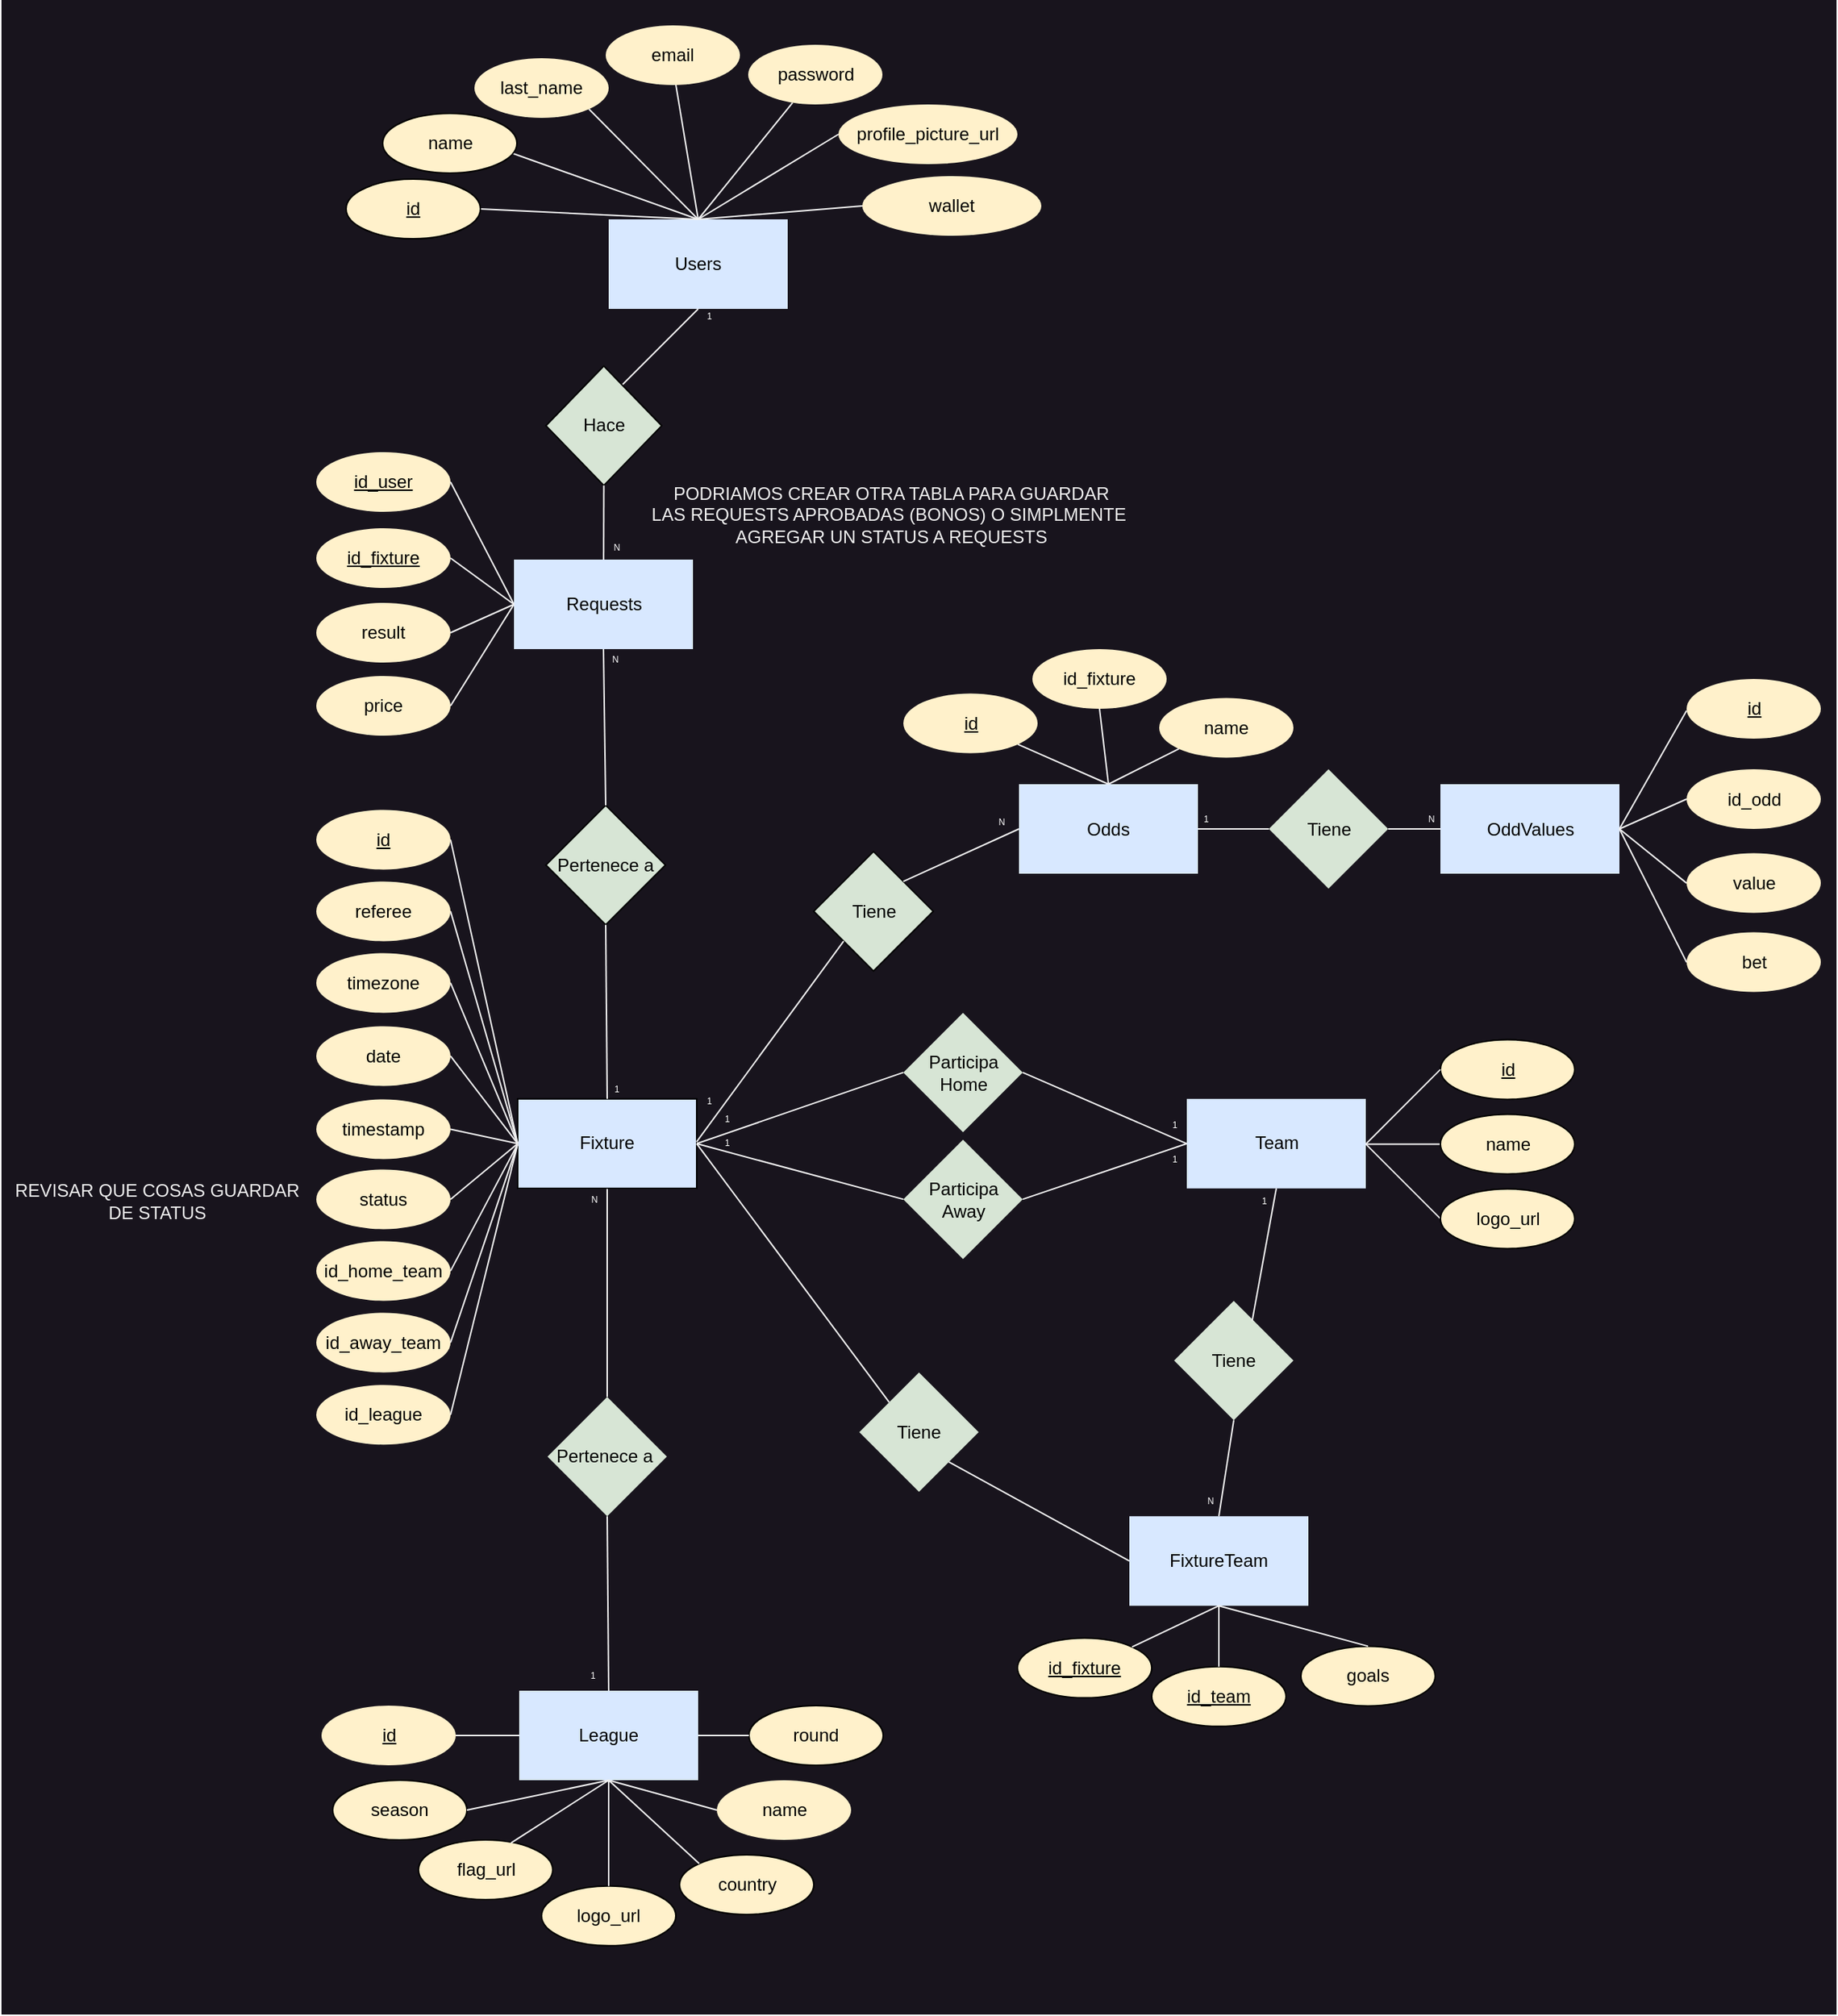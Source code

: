 <mxfile>
    <diagram id="URDF5yM-yLJE8CEQNXf-" name="Page-1">
        <mxGraphModel dx="2068" dy="1574" grid="1" gridSize="10" guides="1" tooltips="1" connect="1" arrows="1" fold="1" page="1" pageScale="1" pageWidth="1500" pageHeight="2000" math="0" shadow="0">
            <root>
                <mxCell id="0"/>
                <mxCell id="1" parent="0"/>
                <mxCell id="335" value="" style="rounded=0;whiteSpace=wrap;html=1;strokeColor=none;fillColor=#18141D;" parent="1" vertex="1">
                    <mxGeometry x="149" y="150" width="1230" height="1350" as="geometry"/>
                </mxCell>
                <mxCell id="228" value="Fixture" style="rounded=0;whiteSpace=wrap;html=1;fontColor=#000000;fillColor=#D8E8FF;strokeColor=none;" parent="1" vertex="1">
                    <mxGeometry x="495" y="886.7" width="120" height="60" as="geometry"/>
                </mxCell>
                <mxCell id="3" value="" style="endArrow=none;html=1;rounded=0;exitX=1;exitY=0.5;exitDx=0;exitDy=0;entryX=0;entryY=0.5;entryDx=0;entryDy=0;fontColor=#000000;strokeColor=#F0F0F0;" parent="1" target="73" edge="1">
                    <mxGeometry relative="1" as="geometry">
                        <mxPoint x="1063.5" y="916.7" as="sourcePoint"/>
                        <mxPoint x="1338.5" y="1062.7" as="targetPoint"/>
                    </mxGeometry>
                </mxCell>
                <mxCell id="5" value="" style="endArrow=none;html=1;rounded=0;exitX=1;exitY=0.5;exitDx=0;exitDy=0;entryX=0;entryY=0.5;entryDx=0;entryDy=0;fontColor=#000000;strokeColor=#F0F0F0;" parent="1" target="71" edge="1">
                    <mxGeometry relative="1" as="geometry">
                        <mxPoint x="1063.5" y="916.7" as="sourcePoint"/>
                        <mxPoint x="1118.5" y="1012.7" as="targetPoint"/>
                    </mxGeometry>
                </mxCell>
                <mxCell id="6" value="Users" style="rounded=0;whiteSpace=wrap;html=1;fontColor=#000000;fillColor=#D8E8FF;strokeColor=none;" parent="1" vertex="1">
                    <mxGeometry x="556" y="297" width="120" height="60" as="geometry"/>
                </mxCell>
                <mxCell id="12" value="" style="endArrow=none;html=1;rounded=0;entryX=0.522;entryY=0.99;entryDx=0;entryDy=0;exitX=0.5;exitY=0;exitDx=0;exitDy=0;fontColor=#000000;strokeColor=#F0F0F0;entryPerimeter=0;" parent="1" source="6" target="164" edge="1">
                    <mxGeometry width="50" height="50" relative="1" as="geometry">
                        <mxPoint x="536" y="457" as="sourcePoint"/>
                        <mxPoint x="596" y="217" as="targetPoint"/>
                    </mxGeometry>
                </mxCell>
                <mxCell id="13" value="" style="endArrow=none;html=1;rounded=0;entryX=0.944;entryY=0.65;entryDx=0;entryDy=0;exitX=0.5;exitY=0;exitDx=0;exitDy=0;entryPerimeter=0;fontColor=#000000;strokeColor=#F0F0F0;" parent="1" source="6" target="107" edge="1">
                    <mxGeometry width="50" height="50" relative="1" as="geometry">
                        <mxPoint x="536" y="457" as="sourcePoint"/>
                        <mxPoint x="431" y="273" as="targetPoint"/>
                    </mxGeometry>
                </mxCell>
                <mxCell id="14" value="" style="endArrow=none;html=1;rounded=0;exitX=1;exitY=0.5;exitDx=0;exitDy=0;fontColor=#000000;entryX=0.5;entryY=0;entryDx=0;entryDy=0;strokeColor=#F0F0F0;" parent="1" source="161" target="6" edge="1">
                    <mxGeometry width="50" height="50" relative="1" as="geometry">
                        <mxPoint x="464.5" y="423" as="sourcePoint"/>
                        <mxPoint x="510" y="50" as="targetPoint"/>
                    </mxGeometry>
                </mxCell>
                <mxCell id="16" value="" style="endArrow=none;html=1;rounded=0;exitX=0.5;exitY=0;exitDx=0;exitDy=0;fontColor=#000000;strokeColor=#F0F0F0;" parent="1" source="6" target="166" edge="1">
                    <mxGeometry width="50" height="50" relative="1" as="geometry">
                        <mxPoint x="616" y="297" as="sourcePoint"/>
                        <mxPoint x="674.241" y="217.169" as="targetPoint"/>
                    </mxGeometry>
                </mxCell>
                <mxCell id="18" value="Team" style="rounded=0;whiteSpace=wrap;html=1;fontColor=#000000;fillColor=#D8E8FF;strokeColor=none;" parent="1" vertex="1">
                    <mxGeometry x="943.5" y="886.4" width="120" height="60" as="geometry"/>
                </mxCell>
                <mxCell id="28" style="rounded=0;orthogonalLoop=1;jettySize=auto;html=1;exitX=0;exitY=0.5;exitDx=0;exitDy=0;entryX=1;entryY=0.5;entryDx=0;entryDy=0;strokeColor=#F0F0F0;endArrow=none;endFill=0;fontColor=#000000;" parent="1" source="29" target="226" edge="1">
                    <mxGeometry relative="1" as="geometry">
                        <mxPoint x="450" y="1006" as="targetPoint"/>
                    </mxGeometry>
                </mxCell>
                <mxCell id="29" value="Fixture" style="rounded=0;whiteSpace=wrap;html=1;fontColor=#000000;fillColor=#D8E8FF;" parent="1" vertex="1">
                    <mxGeometry x="495" y="886.4" width="120" height="60" as="geometry"/>
                </mxCell>
                <mxCell id="58" value="" style="endArrow=none;html=1;rounded=0;exitX=1;exitY=0.5;exitDx=0;exitDy=0;entryX=0;entryY=0.5;entryDx=0;entryDy=0;fontColor=#000000;strokeColor=#F0F0F0;" parent="1" source="222" target="29" edge="1">
                    <mxGeometry width="50" height="50" relative="1" as="geometry">
                        <mxPoint x="370" y="753" as="sourcePoint"/>
                        <mxPoint x="440" y="804.4" as="targetPoint"/>
                    </mxGeometry>
                </mxCell>
                <mxCell id="59" value="" style="endArrow=none;html=1;rounded=0;exitX=1;exitY=0.5;exitDx=0;exitDy=0;entryX=0;entryY=0.5;entryDx=0;entryDy=0;fontColor=#000000;strokeColor=#F0F0F0;" parent="1" source="223" target="29" edge="1">
                    <mxGeometry width="50" height="50" relative="1" as="geometry">
                        <mxPoint x="370" y="809" as="sourcePoint"/>
                        <mxPoint x="425" y="904.4" as="targetPoint"/>
                    </mxGeometry>
                </mxCell>
                <mxCell id="60" value="" style="endArrow=none;html=1;rounded=0;exitX=1;exitY=0.5;exitDx=0;exitDy=0;entryX=0;entryY=0.5;entryDx=0;entryDy=0;fontColor=#000000;strokeColor=#F0F0F0;" parent="1" source="224" target="29" edge="1">
                    <mxGeometry width="50" height="50" relative="1" as="geometry">
                        <mxPoint x="450" y="896" as="sourcePoint"/>
                        <mxPoint x="505" y="937.4" as="targetPoint"/>
                    </mxGeometry>
                </mxCell>
                <mxCell id="61" value="" style="endArrow=none;html=1;rounded=0;exitX=1;exitY=0.5;exitDx=0;exitDy=0;entryX=0;entryY=0.5;entryDx=0;entryDy=0;fontColor=#000000;strokeColor=#F0F0F0;" parent="1" source="225" target="29" edge="1">
                    <mxGeometry width="50" height="50" relative="1" as="geometry">
                        <mxPoint x="450" y="952" as="sourcePoint"/>
                        <mxPoint x="505" y="937.4" as="targetPoint"/>
                    </mxGeometry>
                </mxCell>
                <mxCell id="71" value="name" style="ellipse;whiteSpace=wrap;html=1;fontColor=#000000;fillColor=#FFF1CB;" parent="1" vertex="1">
                    <mxGeometry x="1113.5" y="896.7" width="90" height="40" as="geometry"/>
                </mxCell>
                <mxCell id="73" value="logo_url" style="ellipse;whiteSpace=wrap;html=1;fontColor=#000000;fillColor=#FFF1CB;" parent="1" vertex="1">
                    <mxGeometry x="1113.5" y="946.7" width="90" height="40" as="geometry"/>
                </mxCell>
                <mxCell id="76" value="&lt;u&gt;id&lt;/u&gt;" style="ellipse;whiteSpace=wrap;html=1;fontColor=#000000;fillColor=#FFF1CB;" parent="1" vertex="1">
                    <mxGeometry x="1113.5" y="846.7" width="90" height="40" as="geometry"/>
                </mxCell>
                <mxCell id="77" value="" style="endArrow=none;html=1;rounded=0;exitX=1;exitY=0.5;exitDx=0;exitDy=0;entryX=0;entryY=0.5;entryDx=0;entryDy=0;fontColor=#000000;strokeColor=#F0F0F0;" parent="1" target="76" edge="1">
                    <mxGeometry relative="1" as="geometry">
                        <mxPoint x="1063.5" y="916.7" as="sourcePoint"/>
                        <mxPoint x="1543.5" y="1012.7" as="targetPoint"/>
                    </mxGeometry>
                </mxCell>
                <mxCell id="85" value="" style="endArrow=none;html=1;rounded=0;exitX=1;exitY=0.5;exitDx=0;exitDy=0;entryX=0;entryY=0.5;entryDx=0;entryDy=0;fontColor=#000000;strokeColor=#F0F0F0;" parent="1" source="221" target="29" edge="1">
                    <mxGeometry width="50" height="50" relative="1" as="geometry">
                        <mxPoint x="370" y="693" as="sourcePoint"/>
                        <mxPoint x="425" y="904.4" as="targetPoint"/>
                    </mxGeometry>
                </mxCell>
                <mxCell id="107" value="name" style="ellipse;whiteSpace=wrap;html=1;fontColor=#000000;fillColor=#FFF1CB;" parent="1" vertex="1">
                    <mxGeometry x="404.5" y="226" width="90" height="40" as="geometry"/>
                </mxCell>
                <mxCell id="111" value="" style="endArrow=none;html=1;rounded=0;entryX=0.5;entryY=0;entryDx=0;entryDy=0;exitX=0;exitY=0.5;exitDx=0;exitDy=0;fontColor=#000000;strokeColor=#F0F0F0;" parent="1" source="167" target="6" edge="1">
                    <mxGeometry width="50" height="50" relative="1" as="geometry">
                        <mxPoint x="731.0" y="302" as="sourcePoint"/>
                        <mxPoint x="676" y="317" as="targetPoint"/>
                    </mxGeometry>
                </mxCell>
                <mxCell id="116" value="FixtureTeam" style="rounded=0;whiteSpace=wrap;html=1;fontColor=#000000;fillColor=#D8E8FF;strokeColor=none;" parent="1" vertex="1">
                    <mxGeometry x="905" y="1166.1" width="120" height="60" as="geometry"/>
                </mxCell>
                <mxCell id="121" value="&lt;u&gt;id_team&lt;/u&gt;" style="ellipse;whiteSpace=wrap;html=1;fontColor=#000000;fillColor=#FFF1CB;" parent="1" vertex="1">
                    <mxGeometry x="920" y="1266.9" width="90" height="40" as="geometry"/>
                </mxCell>
                <mxCell id="122" value="&lt;u&gt;id_fixture&lt;/u&gt;" style="ellipse;whiteSpace=wrap;html=1;fontColor=#000000;fillColor=#FFF1CB;" parent="1" vertex="1">
                    <mxGeometry x="830" y="1247.8" width="90" height="40" as="geometry"/>
                </mxCell>
                <mxCell id="123" value="goals" style="ellipse;whiteSpace=wrap;html=1;fontColor=#000000;fillColor=#FFF1CB;" parent="1" vertex="1">
                    <mxGeometry x="1020" y="1253.2" width="90" height="40" as="geometry"/>
                </mxCell>
                <mxCell id="127" style="rounded=0;orthogonalLoop=1;jettySize=auto;html=1;exitX=0.5;exitY=1;exitDx=0;exitDy=0;entryX=1;entryY=0;entryDx=0;entryDy=0;strokeColor=#F0F0F0;endArrow=none;endFill=0;fontColor=#000000;" parent="1" source="116" target="122" edge="1">
                    <mxGeometry relative="1" as="geometry">
                        <mxPoint x="495" y="768.5" as="sourcePoint"/>
                        <mxPoint x="450.0" y="963.5" as="targetPoint"/>
                    </mxGeometry>
                </mxCell>
                <mxCell id="128" style="rounded=0;orthogonalLoop=1;jettySize=auto;html=1;exitX=0.5;exitY=1;exitDx=0;exitDy=0;entryX=0.5;entryY=0;entryDx=0;entryDy=0;strokeColor=#F0F0F0;endArrow=none;endFill=0;fontColor=#000000;" parent="1" source="116" target="121" edge="1">
                    <mxGeometry relative="1" as="geometry">
                        <mxPoint x="860" y="952.2" as="sourcePoint"/>
                        <mxPoint x="731.715" y="984.012" as="targetPoint"/>
                    </mxGeometry>
                </mxCell>
                <mxCell id="129" style="rounded=0;orthogonalLoop=1;jettySize=auto;html=1;exitX=0.5;exitY=1;exitDx=0;exitDy=0;entryX=0.5;entryY=0;entryDx=0;entryDy=0;strokeColor=#F0F0F0;endArrow=none;endFill=0;fontColor=#000000;" parent="1" source="116" target="123" edge="1">
                    <mxGeometry relative="1" as="geometry">
                        <mxPoint x="860" y="952.2" as="sourcePoint"/>
                        <mxPoint x="795" y="1008.2" as="targetPoint"/>
                    </mxGeometry>
                </mxCell>
                <mxCell id="134" value="League" style="rounded=0;whiteSpace=wrap;html=1;fillColor=#D8E8FF;fontColor=#000000;strokeColor=none;" parent="1" vertex="1">
                    <mxGeometry x="496" y="1283" width="120" height="60" as="geometry"/>
                </mxCell>
                <mxCell id="138" value="country" style="ellipse;whiteSpace=wrap;html=1;fontColor=#000000;fillColor=#FFF1CB;" parent="1" vertex="1">
                    <mxGeometry x="603.5" y="1393" width="90" height="40" as="geometry"/>
                </mxCell>
                <mxCell id="139" value="" style="endArrow=none;html=1;rounded=0;exitX=1;exitY=0.5;exitDx=0;exitDy=0;fontColor=#000000;strokeColor=#F0F0F0;entryX=0;entryY=0.5;entryDx=0;entryDy=0;" parent="1" source="168" target="134" edge="1">
                    <mxGeometry width="50" height="50" relative="1" as="geometry">
                        <mxPoint x="551.0" y="1125.8" as="sourcePoint"/>
                        <mxPoint x="611" y="1313" as="targetPoint"/>
                    </mxGeometry>
                </mxCell>
                <mxCell id="140" value="" style="endArrow=none;html=1;rounded=0;entryX=0.5;entryY=1;entryDx=0;entryDy=0;exitX=0;exitY=0.5;exitDx=0;exitDy=0;fontColor=#000000;strokeColor=#F0F0F0;" parent="1" source="169" target="134" edge="1">
                    <mxGeometry width="50" height="50" relative="1" as="geometry">
                        <mxPoint x="551.0" y="1190.8" as="sourcePoint"/>
                        <mxPoint x="513.5" y="1190.8" as="targetPoint"/>
                    </mxGeometry>
                </mxCell>
                <mxCell id="141" value="" style="endArrow=none;html=1;rounded=0;entryX=0.5;entryY=1;entryDx=0;entryDy=0;exitX=0;exitY=0;exitDx=0;exitDy=0;fontColor=#000000;strokeColor=#F0F0F0;" parent="1" source="138" target="134" edge="1">
                    <mxGeometry width="50" height="50" relative="1" as="geometry">
                        <mxPoint x="571.0" y="1201.8" as="sourcePoint"/>
                        <mxPoint x="513.5" y="1190.8" as="targetPoint"/>
                    </mxGeometry>
                </mxCell>
                <mxCell id="161" value="&lt;u&gt;id&lt;/u&gt;" style="ellipse;whiteSpace=wrap;html=1;fontColor=#000000;fillColor=#FFF1CB;" parent="1" vertex="1">
                    <mxGeometry x="380" y="270" width="90" height="40" as="geometry"/>
                </mxCell>
                <mxCell id="163" value="last_name" style="ellipse;whiteSpace=wrap;html=1;fontColor=#000000;fillColor=#FFF1CB;strokeColor=none;" parent="1" vertex="1">
                    <mxGeometry x="466" y="189" width="90" height="40" as="geometry"/>
                </mxCell>
                <mxCell id="164" value="email" style="ellipse;whiteSpace=wrap;html=1;fontColor=#000000;fillColor=#FFF1CB;strokeColor=none;" parent="1" vertex="1">
                    <mxGeometry x="554" y="167" width="90" height="40" as="geometry"/>
                </mxCell>
                <mxCell id="166" value="password" style="ellipse;whiteSpace=wrap;html=1;fontColor=#000000;fillColor=#FFF1CB;strokeColor=none;" parent="1" vertex="1">
                    <mxGeometry x="649.5" y="180" width="90" height="40" as="geometry"/>
                </mxCell>
                <mxCell id="167" value="profile_picture_url" style="ellipse;whiteSpace=wrap;html=1;fontColor=#000000;fillColor=#FFF1CB;strokeColor=none;" parent="1" vertex="1">
                    <mxGeometry x="710" y="220" width="120" height="40" as="geometry"/>
                </mxCell>
                <mxCell id="168" value="&lt;u&gt;id&lt;/u&gt;" style="ellipse;whiteSpace=wrap;html=1;fontColor=#000000;fillColor=#FFF1CB;strokeColor=none;" parent="1" vertex="1">
                    <mxGeometry x="363.5" y="1293" width="90" height="40" as="geometry"/>
                </mxCell>
                <mxCell id="169" value="&lt;span&gt;name&lt;/span&gt;" style="ellipse;whiteSpace=wrap;html=1;fontColor=#000000;fillColor=#FFF1CB;strokeColor=none;fontStyle=0" parent="1" vertex="1">
                    <mxGeometry x="628.5" y="1343" width="90" height="40" as="geometry"/>
                </mxCell>
                <mxCell id="186" value="Odds" style="rounded=0;whiteSpace=wrap;html=1;fontColor=#000000;fillColor=#D8E8FF;strokeColor=none;" parent="1" vertex="1">
                    <mxGeometry x="831" y="675.5" width="120" height="60" as="geometry"/>
                </mxCell>
                <mxCell id="187" value="" style="endArrow=none;html=1;rounded=0;fontColor=#000000;exitX=1;exitY=1;exitDx=0;exitDy=0;strokeColor=#F0F0F0;entryX=0.5;entryY=0;entryDx=0;entryDy=0;" parent="1" source="188" target="186" edge="1">
                    <mxGeometry width="50" height="50" relative="1" as="geometry">
                        <mxPoint x="953.5" y="772.8" as="sourcePoint"/>
                        <mxPoint x="1146" y="691.8" as="targetPoint"/>
                    </mxGeometry>
                </mxCell>
                <mxCell id="188" value="id" style="ellipse;whiteSpace=wrap;html=1;fontColor=#000000;fillColor=#FFF1CB;strokeColor=none;fontStyle=4" parent="1" vertex="1">
                    <mxGeometry x="753.5" y="614.7" width="90" height="40" as="geometry"/>
                </mxCell>
                <mxCell id="189" value="&lt;span&gt;name&lt;/span&gt;" style="ellipse;whiteSpace=wrap;html=1;fontColor=#000000;fillColor=#FFF1CB;strokeColor=none;fontStyle=0" parent="1" vertex="1">
                    <mxGeometry x="925" y="617.7" width="90" height="40" as="geometry"/>
                </mxCell>
                <mxCell id="194" value="Tiene" style="rhombus;whiteSpace=wrap;html=1;fontColor=#000000;fillColor=#D7E5D5;" parent="1" vertex="1">
                    <mxGeometry x="693.5" y="720.7" width="80" height="80" as="geometry"/>
                </mxCell>
                <mxCell id="195" value="" style="endArrow=none;html=1;rounded=0;exitX=0;exitY=1;exitDx=0;exitDy=0;fontColor=#000000;entryX=0.999;entryY=0.481;entryDx=0;entryDy=0;entryPerimeter=0;strokeColor=#F0F0F0;" parent="1" source="194" target="29" edge="1">
                    <mxGeometry width="50" height="50" relative="1" as="geometry">
                        <mxPoint x="630" y="928.4" as="sourcePoint"/>
                        <mxPoint x="610" y="926" as="targetPoint"/>
                    </mxGeometry>
                </mxCell>
                <mxCell id="196" value="" style="endArrow=none;html=1;rounded=0;entryX=1;entryY=0;entryDx=0;entryDy=0;exitX=0;exitY=0.5;exitDx=0;exitDy=0;fontColor=#000000;strokeColor=#F0F0F0;" parent="1" source="186" target="194" edge="1">
                    <mxGeometry width="50" height="50" relative="1" as="geometry">
                        <mxPoint x="723.5" y="692.8" as="sourcePoint"/>
                        <mxPoint x="708.5" y="691.8" as="targetPoint"/>
                    </mxGeometry>
                </mxCell>
                <mxCell id="197" value="Pertenece a&amp;nbsp;" style="rhombus;whiteSpace=wrap;html=1;fontColor=#000000;fillColor=#D7E5D5;strokeColor=none;" parent="1" vertex="1">
                    <mxGeometry x="515" y="1086.1" width="80" height="80" as="geometry"/>
                </mxCell>
                <mxCell id="199" value="" style="endArrow=none;html=1;rounded=0;exitX=0.5;exitY=0;exitDx=0;exitDy=0;entryX=0.5;entryY=1;entryDx=0;entryDy=0;fontColor=#000000;strokeColor=#F0F0F0;" parent="1" source="134" target="197" edge="1">
                    <mxGeometry width="50" height="50" relative="1" as="geometry">
                        <mxPoint x="425" y="1478.2" as="sourcePoint"/>
                        <mxPoint x="445" y="1418.2" as="targetPoint"/>
                    </mxGeometry>
                </mxCell>
                <mxCell id="200" value="" style="endArrow=none;html=1;rounded=0;entryX=0.5;entryY=0;entryDx=0;entryDy=0;fontColor=#000000;exitX=0;exitY=1;exitDx=0;exitDy=0;strokeColor=#F0F0F0;" parent="1" source="189" target="186" edge="1">
                    <mxGeometry width="50" height="50" relative="1" as="geometry">
                        <mxPoint x="861" y="796.8" as="sourcePoint"/>
                        <mxPoint x="873.5" y="756.8" as="targetPoint"/>
                    </mxGeometry>
                </mxCell>
                <mxCell id="218" value="&lt;font color=&quot;#ffffff&quot; style=&quot;font-size: 6px;&quot;&gt;N&lt;/font&gt;" style="text;html=1;align=center;verticalAlign=middle;resizable=0;points=[];autosize=1;strokeColor=none;fillColor=none;fontColor=#000000;strokeWidth=1;fontSize=6;" parent="1" vertex="1">
                    <mxGeometry x="804" y="690.8" width="30" height="20" as="geometry"/>
                </mxCell>
                <mxCell id="219" value="&lt;font color=&quot;#ffffff&quot; style=&quot;font-size: 6px;&quot;&gt;N&lt;/font&gt;" style="text;html=1;align=center;verticalAlign=middle;resizable=0;points=[];autosize=1;strokeColor=none;fillColor=none;fontColor=#000000;strokeWidth=1;fontSize=6;" parent="1" vertex="1">
                    <mxGeometry x="531" y="943.7" width="30" height="20" as="geometry"/>
                </mxCell>
                <mxCell id="221" value="&lt;u&gt;id&lt;/u&gt;" style="ellipse;whiteSpace=wrap;html=1;fontColor=#000000;fillColor=#FFF1CB;strokeColor=none;" parent="1" vertex="1">
                    <mxGeometry x="360" y="692.7" width="90" height="40" as="geometry"/>
                </mxCell>
                <mxCell id="222" value="&lt;span&gt;referee&lt;/span&gt;" style="ellipse;whiteSpace=wrap;html=1;fontColor=#000000;fillColor=#FFF1CB;strokeColor=none;fontStyle=0" parent="1" vertex="1">
                    <mxGeometry x="360" y="740.7" width="90" height="40" as="geometry"/>
                </mxCell>
                <mxCell id="223" value="&lt;span&gt;timezone&lt;/span&gt;" style="ellipse;whiteSpace=wrap;html=1;fontColor=#000000;fillColor=#FFF1CB;strokeColor=none;fontStyle=0" parent="1" vertex="1">
                    <mxGeometry x="360" y="788.7" width="90" height="40" as="geometry"/>
                </mxCell>
                <mxCell id="224" value="date" style="ellipse;whiteSpace=wrap;html=1;fontColor=#000000;fillColor=#FFF1CB;strokeColor=none;" parent="1" vertex="1">
                    <mxGeometry x="360" y="837.7" width="90" height="40" as="geometry"/>
                </mxCell>
                <mxCell id="225" value="timestamp" style="ellipse;whiteSpace=wrap;html=1;fontColor=#000000;fillColor=#FFF1CB;strokeColor=none;" parent="1" vertex="1">
                    <mxGeometry x="360" y="886.7" width="90" height="40" as="geometry"/>
                </mxCell>
                <mxCell id="226" value="status" style="ellipse;whiteSpace=wrap;html=1;fontColor=#000000;fillColor=#FFF1CB;strokeColor=none;" parent="1" vertex="1">
                    <mxGeometry x="360" y="933.7" width="90" height="40" as="geometry"/>
                </mxCell>
                <mxCell id="235" value="" style="endArrow=none;html=1;rounded=0;entryX=1;entryY=1;entryDx=0;entryDy=0;exitX=0.5;exitY=0;exitDx=0;exitDy=0;fontColor=#000000;strokeColor=#F0F0F0;" parent="1" source="6" target="163" edge="1">
                    <mxGeometry width="50" height="50" relative="1" as="geometry">
                        <mxPoint x="574.04" y="298.39" as="sourcePoint"/>
                        <mxPoint x="496.04" y="222.41" as="targetPoint"/>
                    </mxGeometry>
                </mxCell>
                <mxCell id="238" value="id_home_team" style="ellipse;whiteSpace=wrap;html=1;fontColor=#000000;fillColor=#FFF1CB;strokeColor=none;fontStyle=0" parent="1" vertex="1">
                    <mxGeometry x="360" y="981.7" width="90" height="40" as="geometry"/>
                </mxCell>
                <mxCell id="239" style="rounded=0;orthogonalLoop=1;jettySize=auto;html=1;exitX=0;exitY=0.5;exitDx=0;exitDy=0;entryX=1;entryY=0.5;entryDx=0;entryDy=0;strokeColor=#F0F0F0;endArrow=none;endFill=0;fontColor=#000000;" parent="1" source="228" target="238" edge="1">
                    <mxGeometry relative="1" as="geometry">
                        <mxPoint x="505" y="937.4" as="sourcePoint"/>
                        <mxPoint x="460" y="1016" as="targetPoint"/>
                    </mxGeometry>
                </mxCell>
                <mxCell id="240" value="id_away_team" style="ellipse;whiteSpace=wrap;html=1;fontColor=#000000;fillColor=#FFF1CB;strokeColor=none;fontStyle=0" parent="1" vertex="1">
                    <mxGeometry x="360" y="1029.7" width="90" height="40" as="geometry"/>
                </mxCell>
                <mxCell id="241" value="id_league" style="ellipse;whiteSpace=wrap;html=1;fontColor=#000000;fillColor=#FFF1CB;strokeColor=none;fontStyle=0" parent="1" vertex="1">
                    <mxGeometry x="360" y="1078.1" width="90" height="40" as="geometry"/>
                </mxCell>
                <mxCell id="242" style="rounded=0;orthogonalLoop=1;jettySize=auto;html=1;exitX=0;exitY=0.5;exitDx=0;exitDy=0;entryX=1;entryY=0.5;entryDx=0;entryDy=0;strokeColor=#F0F0F0;endArrow=none;endFill=0;fontColor=#000000;" parent="1" source="228" target="240" edge="1">
                    <mxGeometry relative="1" as="geometry">
                        <mxPoint x="505" y="937.4" as="sourcePoint"/>
                        <mxPoint x="460" y="1036" as="targetPoint"/>
                    </mxGeometry>
                </mxCell>
                <mxCell id="243" style="rounded=0;orthogonalLoop=1;jettySize=auto;html=1;exitX=0;exitY=0.5;exitDx=0;exitDy=0;entryX=1;entryY=0.5;entryDx=0;entryDy=0;strokeColor=#F0F0F0;endArrow=none;endFill=0;fontColor=#000000;" parent="1" source="228" target="241" edge="1">
                    <mxGeometry relative="1" as="geometry">
                        <mxPoint x="505" y="937.4" as="sourcePoint"/>
                        <mxPoint x="460" y="1086" as="targetPoint"/>
                    </mxGeometry>
                </mxCell>
                <mxCell id="248" value="REVISAR QUE COSAS GUARDAR&lt;br&gt;DE STATUS" style="text;html=1;align=center;verticalAlign=middle;resizable=0;points=[];autosize=1;strokeColor=none;fillColor=none;fontColor=#F0F0F0;" parent="1" vertex="1">
                    <mxGeometry x="148" y="935" width="210" height="40" as="geometry"/>
                </mxCell>
                <mxCell id="251" value="Tiene" style="rhombus;whiteSpace=wrap;html=1;fontColor=#000000;fillColor=#D7E5D5;strokeColor=none;" parent="1" vertex="1">
                    <mxGeometry x="935" y="1021.7" width="80" height="80" as="geometry"/>
                </mxCell>
                <mxCell id="254" value="logo_url" style="ellipse;whiteSpace=wrap;html=1;fontColor=#000000;fillColor=#FFF1CB;" parent="1" vertex="1">
                    <mxGeometry x="511" y="1413.9" width="90" height="40" as="geometry"/>
                </mxCell>
                <mxCell id="255" value="flag_url" style="ellipse;whiteSpace=wrap;html=1;fontColor=#000000;fillColor=#FFF1CB;" parent="1" vertex="1">
                    <mxGeometry x="428.5" y="1383" width="90" height="40" as="geometry"/>
                </mxCell>
                <mxCell id="256" value="season" style="ellipse;whiteSpace=wrap;html=1;fontColor=#000000;fillColor=#FFF1CB;" parent="1" vertex="1">
                    <mxGeometry x="371" y="1343" width="90" height="40" as="geometry"/>
                </mxCell>
                <mxCell id="257" value="round" style="ellipse;whiteSpace=wrap;html=1;fontColor=#000000;fillColor=#FFF1CB;" parent="1" vertex="1">
                    <mxGeometry x="650" y="1293" width="90" height="40" as="geometry"/>
                </mxCell>
                <mxCell id="258" value="" style="endArrow=none;html=1;rounded=0;entryX=0.5;entryY=1;entryDx=0;entryDy=0;exitX=0.5;exitY=0;exitDx=0;exitDy=0;fontColor=#000000;strokeColor=#F0F0F0;" parent="1" source="254" target="134" edge="1">
                    <mxGeometry width="50" height="50" relative="1" as="geometry">
                        <mxPoint x="771.0" y="1532.2" as="sourcePoint"/>
                        <mxPoint x="741" y="1474.2" as="targetPoint"/>
                    </mxGeometry>
                </mxCell>
                <mxCell id="259" value="" style="endArrow=none;html=1;rounded=0;entryX=0.5;entryY=1;entryDx=0;entryDy=0;exitX=0.689;exitY=0.051;exitDx=0;exitDy=0;fontColor=#000000;strokeColor=#F0F0F0;exitPerimeter=0;" parent="1" source="255" target="134" edge="1">
                    <mxGeometry width="50" height="50" relative="1" as="geometry">
                        <mxPoint x="771.0" y="1585.8" as="sourcePoint"/>
                        <mxPoint x="741" y="1474.2" as="targetPoint"/>
                    </mxGeometry>
                </mxCell>
                <mxCell id="260" value="" style="endArrow=none;html=1;rounded=0;entryX=0.5;entryY=1;entryDx=0;entryDy=0;exitX=1;exitY=0.5;exitDx=0;exitDy=0;fontColor=#000000;strokeColor=#F0F0F0;" parent="1" source="256" target="134" edge="1">
                    <mxGeometry width="50" height="50" relative="1" as="geometry">
                        <mxPoint x="781.0" y="1595.8" as="sourcePoint"/>
                        <mxPoint x="751" y="1484.2" as="targetPoint"/>
                    </mxGeometry>
                </mxCell>
                <mxCell id="261" value="" style="endArrow=none;html=1;rounded=0;fontColor=#000000;strokeColor=#F0F0F0;exitX=0;exitY=0.5;exitDx=0;exitDy=0;entryX=1;entryY=0.5;entryDx=0;entryDy=0;" parent="1" source="257" target="134" edge="1">
                    <mxGeometry width="50" height="50" relative="1" as="geometry">
                        <mxPoint x="633.5" y="1333.9" as="sourcePoint"/>
                        <mxPoint x="633.5" y="1293.9" as="targetPoint"/>
                    </mxGeometry>
                </mxCell>
                <mxCell id="262" value="OddValues" style="rounded=0;whiteSpace=wrap;html=1;fontColor=#000000;fillColor=#D8E8FF;strokeColor=none;" parent="1" vertex="1">
                    <mxGeometry x="1113.5" y="675.5" width="120" height="60" as="geometry"/>
                </mxCell>
                <mxCell id="264" value="id" style="ellipse;whiteSpace=wrap;html=1;fontColor=#000000;fillColor=#FFF1CB;strokeColor=none;fontStyle=4" parent="1" vertex="1">
                    <mxGeometry x="1278.5" y="605" width="90" height="40" as="geometry"/>
                </mxCell>
                <mxCell id="265" value="" style="endArrow=none;html=1;rounded=0;entryX=1;entryY=0.5;entryDx=0;entryDy=0;fontColor=#000000;exitX=0;exitY=0.5;exitDx=0;exitDy=0;strokeColor=#F0F0F0;" parent="1" target="262" edge="1">
                    <mxGeometry width="50" height="50" relative="1" as="geometry">
                        <mxPoint x="1278.5" y="626.3" as="sourcePoint"/>
                        <mxPoint x="921" y="759.3" as="targetPoint"/>
                    </mxGeometry>
                </mxCell>
                <mxCell id="266" value="value" style="ellipse;whiteSpace=wrap;html=1;fontColor=#000000;fillColor=#FFF1CB;strokeColor=none;fontStyle=0" parent="1" vertex="1">
                    <mxGeometry x="1278.5" y="721.8" width="90" height="40" as="geometry"/>
                </mxCell>
                <mxCell id="267" value="" style="endArrow=none;html=1;rounded=0;entryX=1;entryY=0.5;entryDx=0;entryDy=0;fontColor=#000000;exitX=0;exitY=0.5;exitDx=0;exitDy=0;strokeColor=#F0F0F0;" parent="1" source="266" target="262" edge="1">
                    <mxGeometry width="50" height="50" relative="1" as="geometry">
                        <mxPoint x="1081" y="815.7" as="sourcePoint"/>
                        <mxPoint x="1078.5" y="759.3" as="targetPoint"/>
                    </mxGeometry>
                </mxCell>
                <mxCell id="268" value="bet" style="ellipse;whiteSpace=wrap;html=1;fontColor=#000000;fillColor=#FFF1CB;strokeColor=none;fontStyle=0" parent="1" vertex="1">
                    <mxGeometry x="1278.5" y="774.8" width="90" height="40" as="geometry"/>
                </mxCell>
                <mxCell id="269" value="" style="endArrow=none;html=1;rounded=0;entryX=1;entryY=0.5;entryDx=0;entryDy=0;fontColor=#000000;exitX=0;exitY=0.5;exitDx=0;exitDy=0;strokeColor=#F0F0F0;" parent="1" source="268" target="262" edge="1">
                    <mxGeometry width="50" height="50" relative="1" as="geometry">
                        <mxPoint x="1073.5" y="782.7" as="sourcePoint"/>
                        <mxPoint x="998.5" y="726.3" as="targetPoint"/>
                    </mxGeometry>
                </mxCell>
                <mxCell id="270" value="id_odd" style="ellipse;whiteSpace=wrap;html=1;fontColor=#000000;fillColor=#FFF1CB;strokeColor=none;fontStyle=0" parent="1" vertex="1">
                    <mxGeometry x="1278.5" y="665.5" width="90" height="40" as="geometry"/>
                </mxCell>
                <mxCell id="271" value="" style="endArrow=none;html=1;rounded=0;entryX=1;entryY=0.5;entryDx=0;entryDy=0;fontColor=#000000;exitX=0;exitY=0.5;exitDx=0;exitDy=0;strokeColor=#F0F0F0;" parent="1" source="270" target="262" edge="1">
                    <mxGeometry width="50" height="50" relative="1" as="geometry">
                        <mxPoint x="1050" y="815.7" as="sourcePoint"/>
                        <mxPoint x="1108.5" y="759.3" as="targetPoint"/>
                    </mxGeometry>
                </mxCell>
                <mxCell id="272" value="wallet" style="ellipse;whiteSpace=wrap;html=1;fontColor=#000000;fillColor=#FFF1CB;strokeColor=none;" parent="1" vertex="1">
                    <mxGeometry x="726" y="268" width="120" height="40" as="geometry"/>
                </mxCell>
                <mxCell id="273" value="" style="endArrow=none;html=1;rounded=0;fontColor=#000000;strokeColor=#F0F0F0;exitX=0;exitY=0.5;exitDx=0;exitDy=0;entryX=0.5;entryY=0;entryDx=0;entryDy=0;" parent="1" source="272" target="6" edge="1">
                    <mxGeometry width="50" height="50" relative="1" as="geometry">
                        <mxPoint x="732.5" y="327" as="sourcePoint"/>
                        <mxPoint x="673.5" y="317" as="targetPoint"/>
                    </mxGeometry>
                </mxCell>
                <mxCell id="280" value="Tiene" style="rhombus;whiteSpace=wrap;html=1;fontColor=#000000;fillColor=#D7E5D5;strokeColor=none;" parent="1" vertex="1">
                    <mxGeometry x="998.5" y="665.5" width="80" height="80" as="geometry"/>
                </mxCell>
                <mxCell id="281" value="" style="endArrow=none;html=1;rounded=0;entryX=1;entryY=0.5;entryDx=0;entryDy=0;fontColor=#000000;exitX=0;exitY=0.5;exitDx=0;exitDy=0;strokeColor=#F0F0F0;" parent="1" source="280" target="186" edge="1">
                    <mxGeometry width="50" height="50" relative="1" as="geometry">
                        <mxPoint x="934.98" y="786.6" as="sourcePoint"/>
                        <mxPoint x="901" y="751.8" as="targetPoint"/>
                    </mxGeometry>
                </mxCell>
                <mxCell id="283" value="" style="endArrow=none;html=1;rounded=0;entryX=1;entryY=0.5;entryDx=0;entryDy=0;fontColor=#000000;exitX=0;exitY=0.5;exitDx=0;exitDy=0;strokeColor=#F0F0F0;" parent="1" source="262" target="280" edge="1">
                    <mxGeometry width="50" height="50" relative="1" as="geometry">
                        <mxPoint x="993.5" y="721.8" as="sourcePoint"/>
                        <mxPoint x="961" y="721.8" as="targetPoint"/>
                    </mxGeometry>
                </mxCell>
                <mxCell id="284" value="" style="endArrow=none;html=1;rounded=0;exitX=0.5;exitY=1;exitDx=0;exitDy=0;entryX=0.5;entryY=0;entryDx=0;entryDy=0;fontColor=#000000;strokeColor=#F0F0F0;" parent="1" source="228" target="197" edge="1">
                    <mxGeometry width="50" height="50" relative="1" as="geometry">
                        <mxPoint x="565" y="955.4" as="sourcePoint"/>
                        <mxPoint x="706.5" y="1037.7" as="targetPoint"/>
                    </mxGeometry>
                </mxCell>
                <mxCell id="286" value="&lt;font color=&quot;#ffffff&quot; style=&quot;font-size: 6px;&quot;&gt;1&lt;/font&gt;" style="text;html=1;align=center;verticalAlign=middle;resizable=0;points=[];autosize=1;strokeColor=none;fillColor=none;fontColor=#000000;strokeWidth=1;fontSize=6;" parent="1" vertex="1">
                    <mxGeometry x="608" y="352" width="30" height="20" as="geometry"/>
                </mxCell>
                <mxCell id="291" value="&lt;font color=&quot;#ffffff&quot; style=&quot;font-size: 6px;&quot;&gt;1&lt;/font&gt;" style="text;html=1;align=center;verticalAlign=middle;resizable=0;points=[];autosize=1;strokeColor=none;fillColor=none;fontColor=#000000;strokeWidth=1;fontSize=6;" parent="1" vertex="1">
                    <mxGeometry x="940.5" y="688.5" width="30" height="20" as="geometry"/>
                </mxCell>
                <mxCell id="292" value="&lt;font color=&quot;#ffffff&quot; style=&quot;font-size: 6px;&quot;&gt;N&lt;/font&gt;" style="text;html=1;align=center;verticalAlign=middle;resizable=0;points=[];autosize=1;strokeColor=none;fillColor=none;fontColor=#000000;strokeWidth=1;fontSize=6;" parent="1" vertex="1">
                    <mxGeometry x="1091.5" y="688.8" width="30" height="20" as="geometry"/>
                </mxCell>
                <mxCell id="293" value="&lt;font color=&quot;#ffffff&quot; style=&quot;font-size: 6px;&quot;&gt;1&lt;/font&gt;" style="text;html=1;align=center;verticalAlign=middle;resizable=0;points=[];autosize=1;strokeColor=none;fillColor=none;fontColor=#000000;strokeWidth=1;fontSize=6;" parent="1" vertex="1">
                    <mxGeometry x="530" y="1263" width="30" height="20" as="geometry"/>
                </mxCell>
                <mxCell id="298" value="PODRIAMOS CREAR OTRA TABLA PARA GUARDAR&lt;br&gt;LAS REQUESTS APROBADAS (BONOS) O SIMPLMENTE&amp;nbsp;&lt;br&gt;AGREGAR UN STATUS A REQUESTS" style="text;html=1;align=center;verticalAlign=middle;resizable=0;points=[];autosize=1;strokeColor=none;fillColor=none;fontColor=#F0F0F0;" parent="1" vertex="1">
                    <mxGeometry x="575" y="465" width="340" height="60" as="geometry"/>
                </mxCell>
                <mxCell id="306" value="Requests" style="rounded=0;whiteSpace=wrap;html=1;fillColor=#D8E8FF;fontColor#fff;fontColor=#000000;strokeColor=none;" parent="1" vertex="1">
                    <mxGeometry x="492.5" y="525" width="120" height="60" as="geometry"/>
                </mxCell>
                <mxCell id="307" value="result" style="ellipse;whiteSpace=wrap;html=1;fontColor=#000000;fillColor=#FFF1CB;strokeColor=none;" parent="1" vertex="1">
                    <mxGeometry x="360" y="554" width="90" height="40" as="geometry"/>
                </mxCell>
                <mxCell id="308" value="&lt;span&gt;id_user&lt;/span&gt;" style="ellipse;whiteSpace=wrap;html=1;fontColor=#000000;fillColor=#FFF1CB;strokeColor=none;fontStyle=4" parent="1" vertex="1">
                    <mxGeometry x="360" y="453" width="90" height="40" as="geometry"/>
                </mxCell>
                <mxCell id="311" value="" style="endArrow=none;html=1;rounded=0;entryX=0;entryY=0.5;entryDx=0;entryDy=0;exitX=1;exitY=0.5;exitDx=0;exitDy=0;fontColor=#000000;strokeColor=#F0F0F0;" parent="1" source="308" target="306" edge="1">
                    <mxGeometry width="50" height="50" relative="1" as="geometry">
                        <mxPoint x="843.5" y="825" as="sourcePoint"/>
                        <mxPoint x="796" y="870" as="targetPoint"/>
                    </mxGeometry>
                </mxCell>
                <mxCell id="312" value="" style="endArrow=none;html=1;rounded=0;entryX=0;entryY=0.5;entryDx=0;entryDy=0;exitX=1;exitY=0.5;exitDx=0;exitDy=0;fontColor=#000000;strokeColor=#F0F0F0;" parent="1" source="307" target="306" edge="1">
                    <mxGeometry width="50" height="50" relative="1" as="geometry">
                        <mxPoint x="1003.5" y="685" as="sourcePoint"/>
                        <mxPoint x="948.5" y="725" as="targetPoint"/>
                    </mxGeometry>
                </mxCell>
                <mxCell id="315" value="&lt;span&gt;id_fixture&lt;/span&gt;" style="ellipse;whiteSpace=wrap;html=1;fontColor=#000000;fillColor=#FFF1CB;strokeColor=none;fontStyle=4" parent="1" vertex="1">
                    <mxGeometry x="360" y="504" width="90" height="40" as="geometry"/>
                </mxCell>
                <mxCell id="316" value="" style="endArrow=none;html=1;rounded=0;exitX=1;exitY=0.5;exitDx=0;exitDy=0;fontColor=#000000;strokeColor=#F0F0F0;entryX=0;entryY=0.5;entryDx=0;entryDy=0;" parent="1" source="315" target="306" edge="1">
                    <mxGeometry width="50" height="50" relative="1" as="geometry">
                        <mxPoint x="1003.5" y="625" as="sourcePoint"/>
                        <mxPoint x="943.5" y="705" as="targetPoint"/>
                    </mxGeometry>
                </mxCell>
                <mxCell id="319" value="price" style="ellipse;whiteSpace=wrap;html=1;fontColor=#000000;fillColor=#FFF1CB;strokeColor=none;" parent="1" vertex="1">
                    <mxGeometry x="360" y="603" width="90" height="40" as="geometry"/>
                </mxCell>
                <mxCell id="321" value="" style="endArrow=none;html=1;rounded=0;entryX=0;entryY=0.5;entryDx=0;entryDy=0;exitX=1;exitY=0.5;exitDx=0;exitDy=0;fontColor=#000000;strokeColor=#F0F0F0;" parent="1" source="319" target="306" edge="1">
                    <mxGeometry width="50" height="50" relative="1" as="geometry">
                        <mxPoint x="733.5" y="665.0" as="sourcePoint"/>
                        <mxPoint x="691" y="615.0" as="targetPoint"/>
                    </mxGeometry>
                </mxCell>
                <mxCell id="322" value="" style="endArrow=none;html=1;rounded=0;fontColor=#000000;strokeColor=#F0F0F0;exitX=0.5;exitY=1;exitDx=0;exitDy=0;" parent="1" source="6" edge="1">
                    <mxGeometry width="50" height="50" relative="1" as="geometry">
                        <mxPoint x="610" y="393" as="sourcePoint"/>
                        <mxPoint x="560" y="413" as="targetPoint"/>
                    </mxGeometry>
                </mxCell>
                <mxCell id="323" value="Hace" style="rhombus;whiteSpace=wrap;html=1;fontColor=#000000;fillColor=#D7E5D5;" parent="1" vertex="1">
                    <mxGeometry x="514" y="395.3" width="77.5" height="80" as="geometry"/>
                </mxCell>
                <mxCell id="325" value="" style="endArrow=none;html=1;rounded=0;fontColor=#000000;strokeColor=#F0F0F0;entryX=0.5;entryY=1;entryDx=0;entryDy=0;" parent="1" source="306" target="323" edge="1">
                    <mxGeometry width="50" height="50" relative="1" as="geometry">
                        <mxPoint x="626" y="367" as="sourcePoint"/>
                        <mxPoint x="560" y="443" as="targetPoint"/>
                    </mxGeometry>
                </mxCell>
                <mxCell id="326" value="Pertenece a" style="rhombus;whiteSpace=wrap;html=1;fontColor=#000000;fillColor=#D7E5D5;" parent="1" vertex="1">
                    <mxGeometry x="514" y="689.7" width="80" height="80" as="geometry"/>
                </mxCell>
                <mxCell id="327" value="" style="endArrow=none;html=1;rounded=0;fontColor=#000000;strokeColor=#F0F0F0;entryX=0.5;entryY=0;entryDx=0;entryDy=0;exitX=0.5;exitY=1;exitDx=0;exitDy=0;" parent="1" source="306" target="326" edge="1">
                    <mxGeometry width="50" height="50" relative="1" as="geometry">
                        <mxPoint x="563.529" y="535.0" as="sourcePoint"/>
                        <mxPoint x="566" y="463" as="targetPoint"/>
                    </mxGeometry>
                </mxCell>
                <mxCell id="328" value="" style="endArrow=none;html=1;rounded=0;fontColor=#000000;strokeColor=#F0F0F0;entryX=0.5;entryY=1;entryDx=0;entryDy=0;exitX=0.5;exitY=0;exitDx=0;exitDy=0;" parent="1" source="29" target="326" edge="1">
                    <mxGeometry width="50" height="50" relative="1" as="geometry">
                        <mxPoint x="562.5" y="595.0" as="sourcePoint"/>
                        <mxPoint x="560" y="699.7" as="targetPoint"/>
                    </mxGeometry>
                </mxCell>
                <mxCell id="329" value="&lt;font color=&quot;#ffffff&quot; style=&quot;font-size: 6px;&quot;&gt;N&lt;/font&gt;" style="text;html=1;align=center;verticalAlign=middle;resizable=0;points=[];autosize=1;strokeColor=none;fillColor=none;fontColor=#000000;strokeWidth=1;fontSize=6;" parent="1" vertex="1">
                    <mxGeometry x="546" y="507" width="30" height="20" as="geometry"/>
                </mxCell>
                <mxCell id="332" value="&lt;font color=&quot;#ffffff&quot; style=&quot;font-size: 6px;&quot;&gt;N&lt;/font&gt;" style="text;html=1;align=center;verticalAlign=middle;resizable=0;points=[];autosize=1;strokeColor=none;fillColor=none;fontColor=#000000;strokeWidth=1;fontSize=6;" parent="1" vertex="1">
                    <mxGeometry x="545" y="582" width="30" height="20" as="geometry"/>
                </mxCell>
                <mxCell id="334" value="&lt;font color=&quot;#ffffff&quot; style=&quot;font-size: 6px;&quot;&gt;1&lt;/font&gt;" style="text;html=1;align=center;verticalAlign=middle;resizable=0;points=[];autosize=1;strokeColor=none;fillColor=none;fontColor=#000000;strokeWidth=1;fontSize=6;" parent="1" vertex="1">
                    <mxGeometry x="546" y="869.7" width="30" height="20" as="geometry"/>
                </mxCell>
                <mxCell id="344" value="&lt;span&gt;id_fixture&lt;/span&gt;" style="ellipse;whiteSpace=wrap;html=1;fontColor=#000000;fillColor=#FFF1CB;strokeColor=none;fontStyle=0" vertex="1" parent="1">
                    <mxGeometry x="840" y="585" width="90" height="40" as="geometry"/>
                </mxCell>
                <mxCell id="345" value="" style="endArrow=none;html=1;rounded=0;entryX=0.5;entryY=0;entryDx=0;entryDy=0;fontColor=#000000;strokeColor=#F0F0F0;exitX=0.5;exitY=1;exitDx=0;exitDy=0;" edge="1" parent="1" source="344" target="186">
                    <mxGeometry width="50" height="50" relative="1" as="geometry">
                        <mxPoint x="890" y="575" as="sourcePoint"/>
                        <mxPoint x="901" y="745.5" as="targetPoint"/>
                    </mxGeometry>
                </mxCell>
                <mxCell id="346" value="Participa Home" style="rhombus;whiteSpace=wrap;html=1;fontColor=#000000;fillColor=#D7E5D5;strokeColor=none;" vertex="1" parent="1">
                    <mxGeometry x="753.5" y="828.7" width="80" height="80" as="geometry"/>
                </mxCell>
                <mxCell id="347" value="Participa Away" style="rhombus;whiteSpace=wrap;html=1;fontColor=#000000;fillColor=#D7E5D5;strokeColor=none;" vertex="1" parent="1">
                    <mxGeometry x="753.5" y="913.7" width="80" height="80" as="geometry"/>
                </mxCell>
                <mxCell id="348" value="" style="endArrow=none;html=1;rounded=0;exitX=0;exitY=0.5;exitDx=0;exitDy=0;fontColor=#000000;strokeColor=#F0F0F0;entryX=1;entryY=0.5;entryDx=0;entryDy=0;" edge="1" parent="1" source="346" target="29">
                    <mxGeometry width="50" height="50" relative="1" as="geometry">
                        <mxPoint x="723.5" y="790.7" as="sourcePoint"/>
                        <mxPoint x="700" y="970" as="targetPoint"/>
                    </mxGeometry>
                </mxCell>
                <mxCell id="349" value="" style="endArrow=none;html=1;rounded=0;exitX=0;exitY=0.5;exitDx=0;exitDy=0;fontColor=#000000;strokeColor=#F0F0F0;entryX=1;entryY=0.5;entryDx=0;entryDy=0;" edge="1" parent="1" source="347" target="29">
                    <mxGeometry width="50" height="50" relative="1" as="geometry">
                        <mxPoint x="830" y="867.7" as="sourcePoint"/>
                        <mxPoint x="625" y="926.4" as="targetPoint"/>
                    </mxGeometry>
                </mxCell>
                <mxCell id="350" value="" style="endArrow=none;html=1;rounded=0;exitX=1;exitY=0.5;exitDx=0;exitDy=0;fontColor=#000000;strokeColor=#F0F0F0;entryX=0;entryY=0.5;entryDx=0;entryDy=0;" edge="1" parent="1" source="346" target="18">
                    <mxGeometry width="50" height="50" relative="1" as="geometry">
                        <mxPoint x="763.5" y="878.7" as="sourcePoint"/>
                        <mxPoint x="558.5" y="926.4" as="targetPoint"/>
                    </mxGeometry>
                </mxCell>
                <mxCell id="351" value="" style="endArrow=none;html=1;rounded=0;exitX=1;exitY=0.5;exitDx=0;exitDy=0;fontColor=#000000;strokeColor=#F0F0F0;entryX=0;entryY=0.5;entryDx=0;entryDy=0;" edge="1" parent="1" source="347" target="18">
                    <mxGeometry width="50" height="50" relative="1" as="geometry">
                        <mxPoint x="843.5" y="878.7" as="sourcePoint"/>
                        <mxPoint x="953.5" y="926.4" as="targetPoint"/>
                    </mxGeometry>
                </mxCell>
                <mxCell id="352" value="&lt;font color=&quot;#ffffff&quot; style=&quot;font-size: 6px;&quot;&gt;1&lt;/font&gt;" style="text;html=1;align=center;verticalAlign=middle;resizable=0;points=[];autosize=1;strokeColor=none;fillColor=none;fontColor=#000000;strokeWidth=1;fontSize=6;" vertex="1" parent="1">
                    <mxGeometry x="608" y="877.7" width="30" height="20" as="geometry"/>
                </mxCell>
                <mxCell id="353" value="&lt;font color=&quot;#ffffff&quot; style=&quot;font-size: 6px;&quot;&gt;1&lt;/font&gt;" style="text;html=1;align=center;verticalAlign=middle;resizable=0;points=[];autosize=1;strokeColor=none;fillColor=none;fontColor=#000000;strokeWidth=1;fontSize=6;" vertex="1" parent="1">
                    <mxGeometry x="620" y="889.7" width="30" height="20" as="geometry"/>
                </mxCell>
                <mxCell id="354" value="&lt;font color=&quot;#ffffff&quot; style=&quot;font-size: 6px;&quot;&gt;1&lt;/font&gt;" style="text;html=1;align=center;verticalAlign=middle;resizable=0;points=[];autosize=1;strokeColor=none;fillColor=none;fontColor=#000000;strokeWidth=1;fontSize=6;" vertex="1" parent="1">
                    <mxGeometry x="620" y="906.4" width="30" height="20" as="geometry"/>
                </mxCell>
                <mxCell id="355" value="&lt;font color=&quot;#ffffff&quot; style=&quot;font-size: 6px;&quot;&gt;1&lt;/font&gt;" style="text;html=1;align=center;verticalAlign=middle;resizable=0;points=[];autosize=1;strokeColor=none;fillColor=none;fontColor=#000000;strokeWidth=1;fontSize=6;" vertex="1" parent="1">
                    <mxGeometry x="920" y="893.7" width="30" height="20" as="geometry"/>
                </mxCell>
                <mxCell id="356" value="&lt;font color=&quot;#ffffff&quot; style=&quot;font-size: 6px;&quot;&gt;1&lt;/font&gt;" style="text;html=1;align=center;verticalAlign=middle;resizable=0;points=[];autosize=1;strokeColor=none;fillColor=none;fontColor=#000000;strokeWidth=1;fontSize=6;" vertex="1" parent="1">
                    <mxGeometry x="920" y="916.7" width="30" height="20" as="geometry"/>
                </mxCell>
                <mxCell id="357" value="Tiene" style="rhombus;whiteSpace=wrap;html=1;fontColor=#000000;fillColor=#D7E5D5;strokeColor=none;" vertex="1" parent="1">
                    <mxGeometry x="724" y="1069.7" width="80" height="80" as="geometry"/>
                </mxCell>
                <mxCell id="358" value="" style="endArrow=none;html=1;rounded=0;exitX=0;exitY=0;exitDx=0;exitDy=0;fontColor=#000000;strokeColor=#F0F0F0;entryX=1;entryY=0.5;entryDx=0;entryDy=0;" edge="1" parent="1" source="357" target="29">
                    <mxGeometry width="50" height="50" relative="1" as="geometry">
                        <mxPoint x="763.5" y="963.7" as="sourcePoint"/>
                        <mxPoint x="625" y="926.4" as="targetPoint"/>
                    </mxGeometry>
                </mxCell>
                <mxCell id="359" value="" style="endArrow=none;html=1;rounded=0;exitX=1;exitY=1;exitDx=0;exitDy=0;fontColor=#000000;strokeColor=#F0F0F0;entryX=0;entryY=0.5;entryDx=0;entryDy=0;" edge="1" parent="1" source="357" target="116">
                    <mxGeometry width="50" height="50" relative="1" as="geometry">
                        <mxPoint x="754" y="1099.7" as="sourcePoint"/>
                        <mxPoint x="625" y="926.4" as="targetPoint"/>
                    </mxGeometry>
                </mxCell>
                <mxCell id="360" value="" style="endArrow=none;html=1;rounded=0;exitX=0.5;exitY=1;exitDx=0;exitDy=0;fontColor=#000000;strokeColor=#F0F0F0;entryX=0.5;entryY=0;entryDx=0;entryDy=0;" edge="1" parent="1" source="251" target="116">
                    <mxGeometry width="50" height="50" relative="1" as="geometry">
                        <mxPoint x="794" y="1139.7" as="sourcePoint"/>
                        <mxPoint x="915" y="1206.1" as="targetPoint"/>
                    </mxGeometry>
                </mxCell>
                <mxCell id="361" value="" style="endArrow=none;html=1;rounded=0;exitX=0.654;exitY=0.169;exitDx=0;exitDy=0;fontColor=#000000;strokeColor=#F0F0F0;entryX=0.5;entryY=1;entryDx=0;entryDy=0;exitPerimeter=0;" edge="1" parent="1" source="251" target="18">
                    <mxGeometry width="50" height="50" relative="1" as="geometry">
                        <mxPoint x="993.5" y="1119.7" as="sourcePoint"/>
                        <mxPoint x="975" y="1176.1" as="targetPoint"/>
                    </mxGeometry>
                </mxCell>
                <mxCell id="364" value="&lt;font color=&quot;#ffffff&quot; style=&quot;font-size: 6px;&quot;&gt;1&lt;/font&gt;" style="text;html=1;align=center;verticalAlign=middle;resizable=0;points=[];autosize=1;strokeColor=none;fillColor=none;fontColor=#000000;strokeWidth=1;fontSize=6;" vertex="1" parent="1">
                    <mxGeometry x="980" y="945" width="30" height="20" as="geometry"/>
                </mxCell>
                <mxCell id="365" value="&lt;font color=&quot;#ffffff&quot; style=&quot;font-size: 6px;&quot;&gt;N&lt;/font&gt;" style="text;html=1;align=center;verticalAlign=middle;resizable=0;points=[];autosize=1;strokeColor=none;fillColor=none;fontColor=#000000;strokeWidth=1;fontSize=6;" vertex="1" parent="1">
                    <mxGeometry x="943.5" y="1146.1" width="30" height="20" as="geometry"/>
                </mxCell>
            </root>
        </mxGraphModel>
    </diagram>
</mxfile>